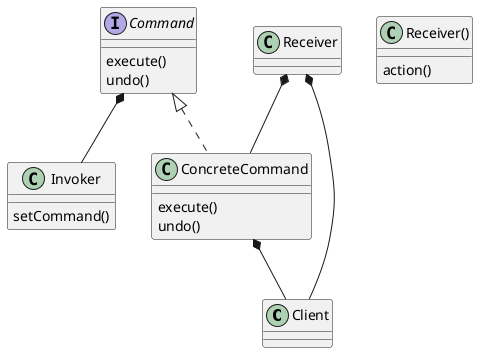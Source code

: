 @startuml command
class Client{

}


class Invoker{
    setCommand()
}

Interface Command
{
    execute()
    undo()
}

class ConcreteCommand
{
    execute()
    undo()
}

class Receiver()
{
    action()
}


class ConcreteCommand implements Command
Command *-- Invoker
Receiver *-- Client
Receiver *-- ConcreteCommand
ConcreteCommand *-- Client

@enduml